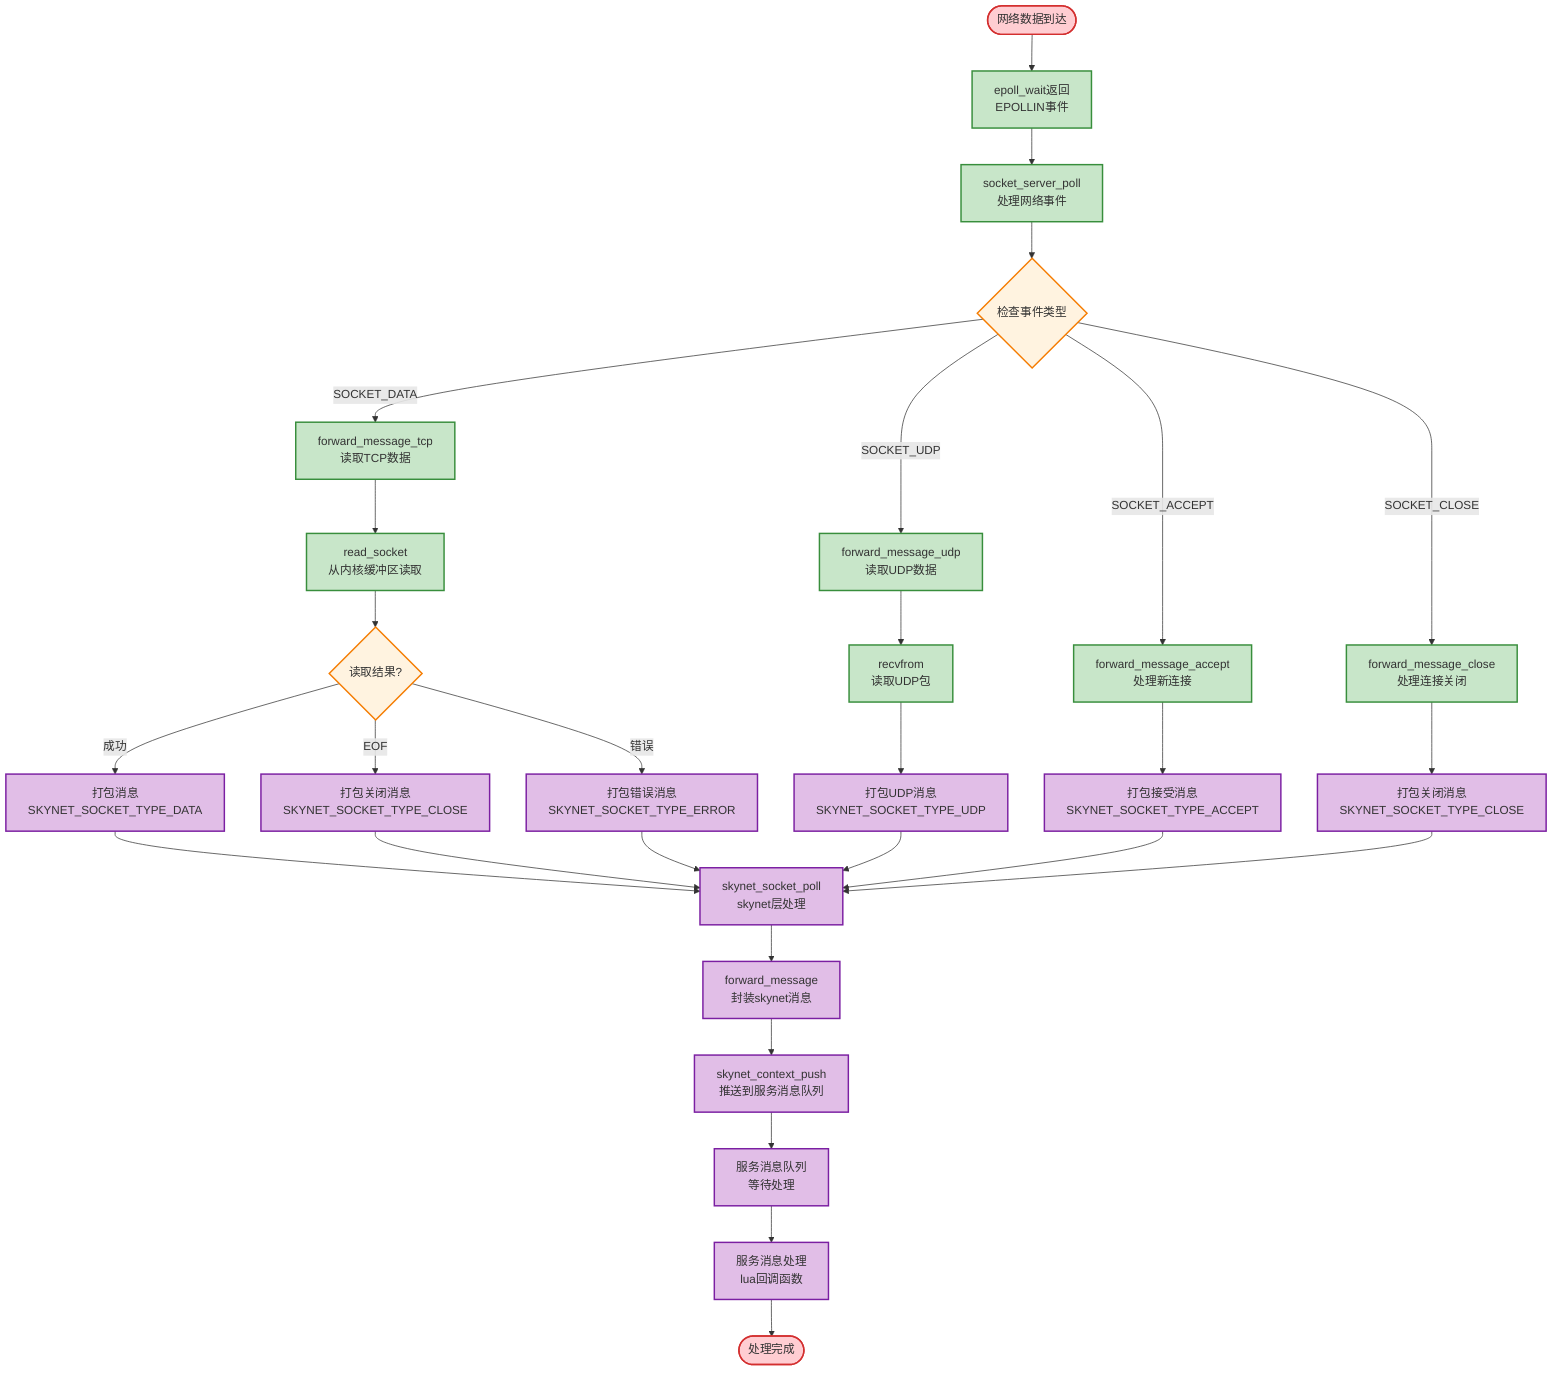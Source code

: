 graph TD
    Start([网络数据到达]) --> EpollWait[epoll_wait返回<br/>EPOLLIN事件]
    
    EpollWait --> SocketPoll[socket_server_poll<br/>处理网络事件]
    
    SocketPoll --> CheckType{检查事件类型}
    
    CheckType -->|SOCKET_DATA| ForwardTCP[forward_message_tcp<br/>读取TCP数据]
    CheckType -->|SOCKET_UDP| ForwardUDP[forward_message_udp<br/>读取UDP数据]
    CheckType -->|SOCKET_ACCEPT| ForwardAccept[forward_message_accept<br/>处理新连接]
    CheckType -->|SOCKET_CLOSE| ForwardClose[forward_message_close<br/>处理连接关闭]
    
    ForwardTCP --> ReadSocket[read_socket<br/>从内核缓冲区读取]
    ForwardUDP --> RecvFrom[recvfrom<br/>读取UDP包]
    
    ReadSocket --> CheckRead{读取结果?}
    CheckRead -->|成功| PackMessage[打包消息<br/>SKYNET_SOCKET_TYPE_DATA]
    CheckRead -->|EOF| PackClose[打包关闭消息<br/>SKYNET_SOCKET_TYPE_CLOSE]
    CheckRead -->|错误| PackError[打包错误消息<br/>SKYNET_SOCKET_TYPE_ERROR]
    
    RecvFrom --> PackUDP[打包UDP消息<br/>SKYNET_SOCKET_TYPE_UDP]
    ForwardAccept --> PackAccept[打包接受消息<br/>SKYNET_SOCKET_TYPE_ACCEPT]
    ForwardClose --> PackCloseMsg[打包关闭消息<br/>SKYNET_SOCKET_TYPE_CLOSE]
    
    PackMessage --> SkynetPoll[skynet_socket_poll<br/>skynet层处理]
    PackClose --> SkynetPoll
    PackError --> SkynetPoll
    PackUDP --> SkynetPoll
    PackAccept --> SkynetPoll
    PackCloseMsg --> SkynetPoll
    
    SkynetPoll --> ForwardMsg[forward_message<br/>封装skynet消息]
    
    ForwardMsg --> ContextPush[skynet_context_push<br/>推送到服务消息队列]
    
    ContextPush --> ServiceMQ[服务消息队列<br/>等待处理]
    
    ServiceMQ --> ServiceHandle[服务消息处理<br/>lua回调函数]
    
    ServiceHandle --> End([处理完成])
    
    %% 样式定义
    classDef startEnd fill:#ffcdd2,stroke:#d32f2f,stroke-width:2px
    classDef process fill:#c8e6c9,stroke:#388e3c,stroke-width:2px
    classDef decision fill:#fff3e0,stroke:#f57c00,stroke-width:2px
    classDef skynet fill:#e1bee7,stroke:#7b1fa2,stroke-width:2px
    
    class Start,End startEnd
    class EpollWait,SocketPoll,ForwardTCP,ForwardUDP,ForwardAccept,ForwardClose,ReadSocket,RecvFrom process
    class CheckType,CheckRead decision
    class PackMessage,PackClose,PackError,PackUDP,PackAccept,PackCloseMsg,SkynetPoll,ForwardMsg,ContextPush,ServiceMQ,ServiceHandle skynet